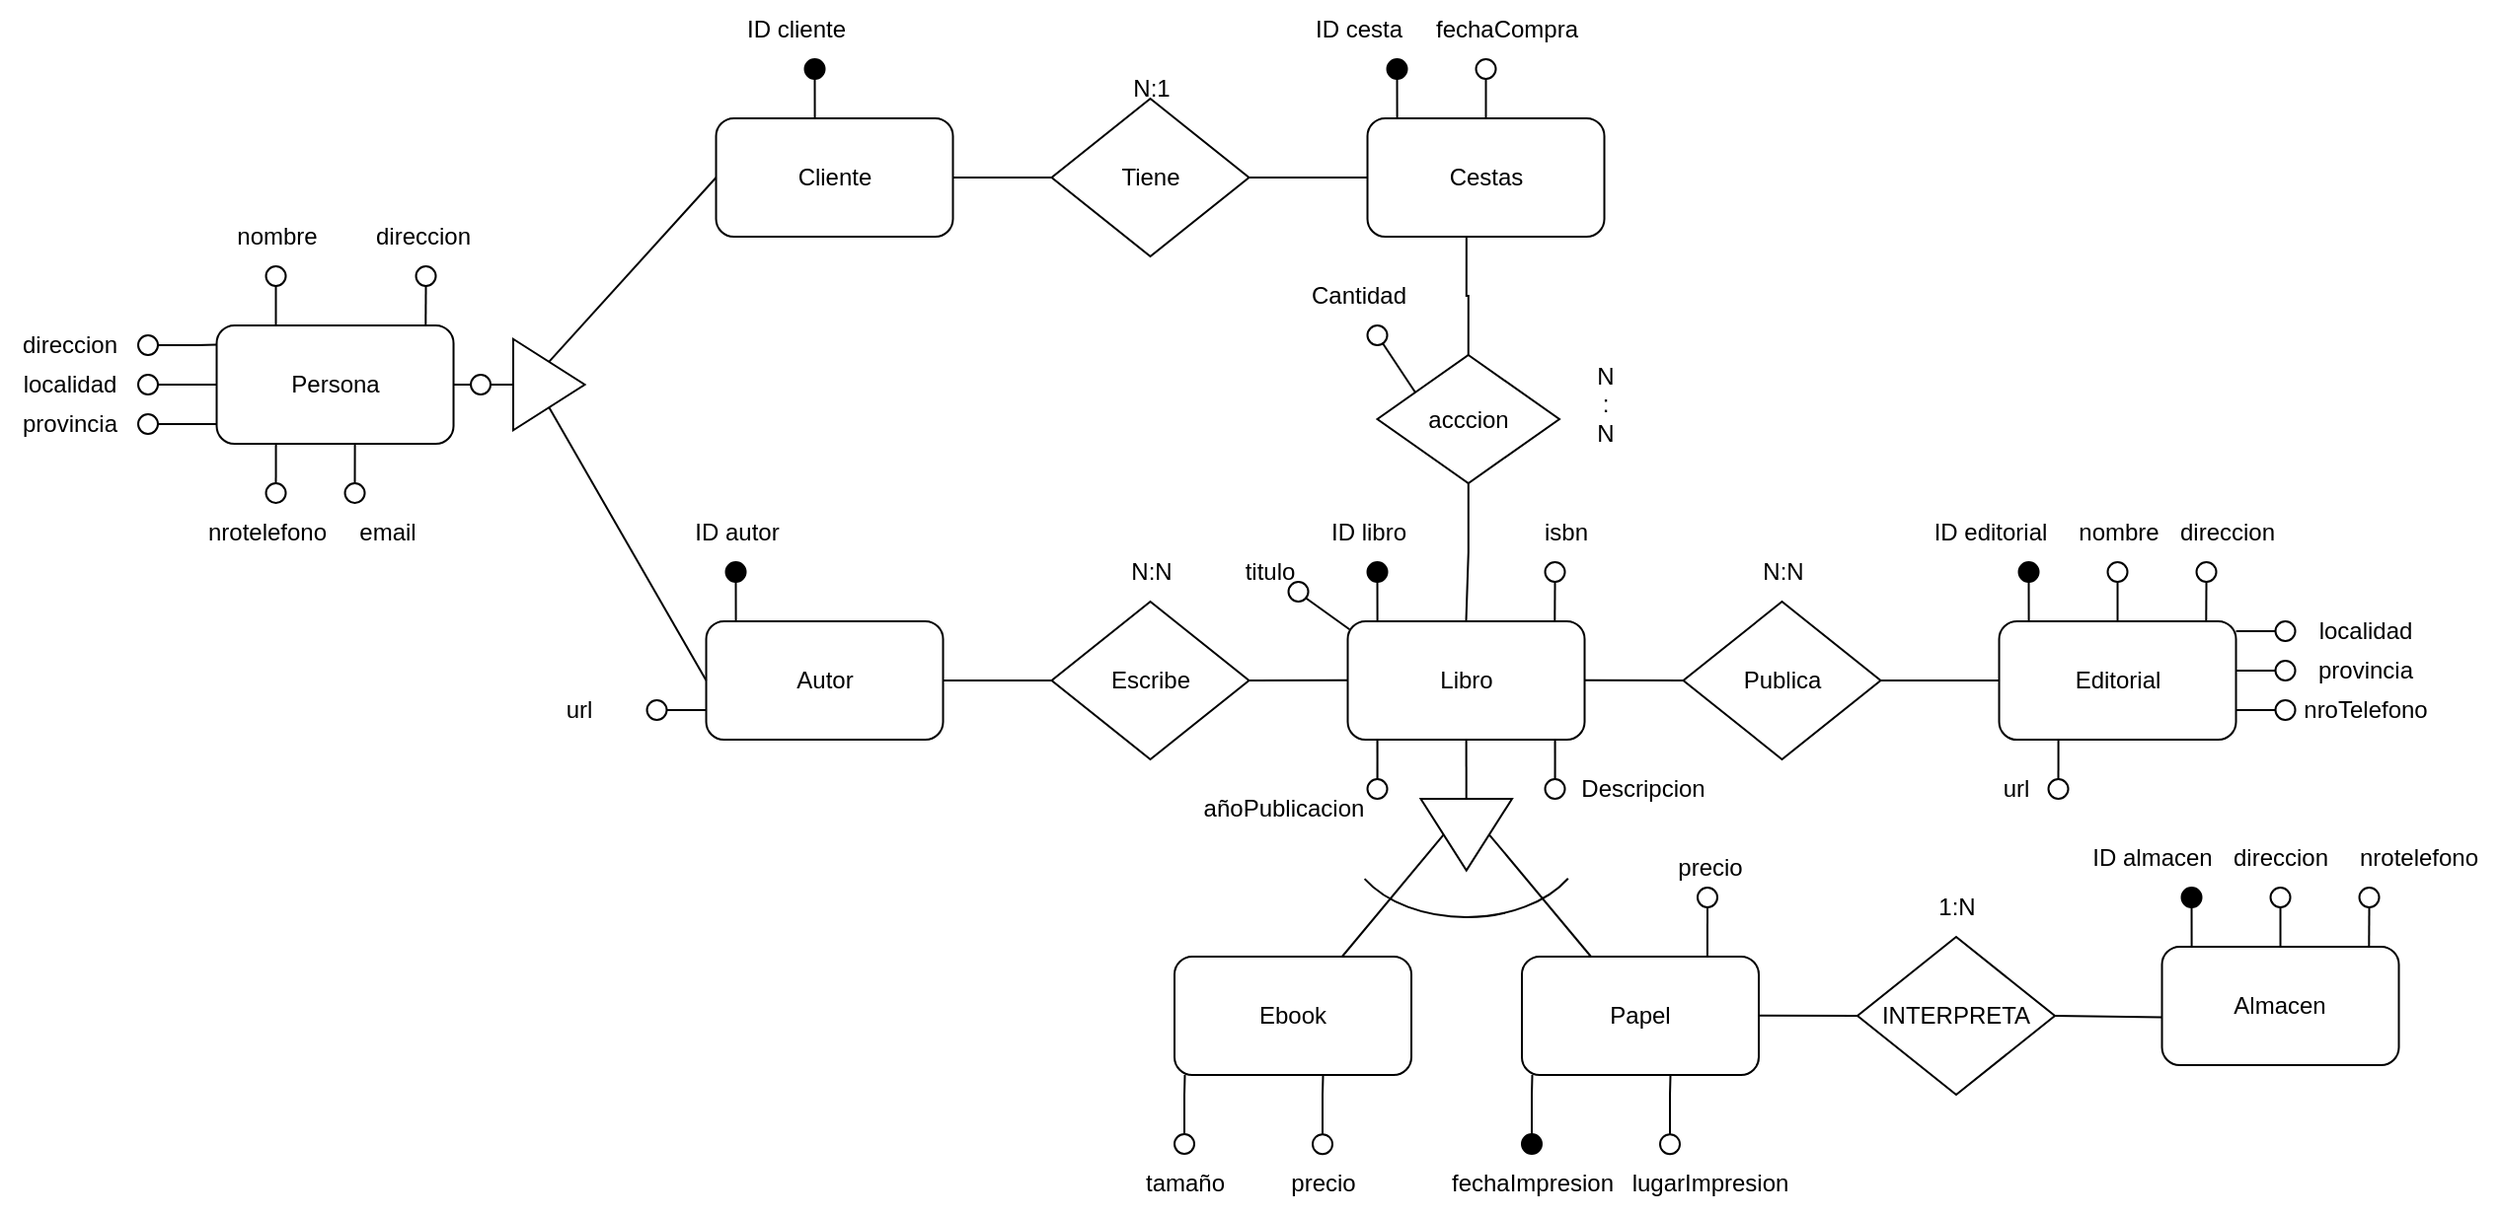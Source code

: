 <mxfile version="21.8.2" type="github">
  <diagram name="Página-1" id="C0iWBxOiLJvIURIz9Z1I">
    <mxGraphModel dx="1373" dy="870" grid="1" gridSize="10" guides="1" tooltips="1" connect="1" arrows="1" fold="1" page="1" pageScale="1" pageWidth="827" pageHeight="1169" math="0" shadow="0">
      <root>
        <mxCell id="0" />
        <mxCell id="1" parent="0" />
        <mxCell id="e_bWJOrCS_pR-VxiQ9cq-2" style="edgeStyle=orthogonalEdgeStyle;rounded=0;orthogonalLoop=1;jettySize=auto;html=1;entryX=0.099;entryY=0.028;entryDx=0;entryDy=0;entryPerimeter=0;endArrow=none;endFill=0;" edge="1" parent="1" source="e_bWJOrCS_pR-VxiQ9cq-3" target="e_bWJOrCS_pR-VxiQ9cq-4">
          <mxGeometry relative="1" as="geometry" />
        </mxCell>
        <mxCell id="e_bWJOrCS_pR-VxiQ9cq-3" value="" style="ellipse;whiteSpace=wrap;html=1;aspect=fixed;fillColor=#000000;" vertex="1" parent="1">
          <mxGeometry x="407.76" y="325" width="10" height="10" as="geometry" />
        </mxCell>
        <mxCell id="e_bWJOrCS_pR-VxiQ9cq-4" value="Autor" style="rounded=1;whiteSpace=wrap;html=1;" vertex="1" parent="1">
          <mxGeometry x="397.76" y="355" width="120" height="60" as="geometry" />
        </mxCell>
        <mxCell id="e_bWJOrCS_pR-VxiQ9cq-5" value="ID autor" style="text;html=1;align=center;verticalAlign=middle;resizable=0;points=[];autosize=1;strokeColor=none;fillColor=none;" vertex="1" parent="1">
          <mxGeometry x="377.76" y="295" width="70" height="30" as="geometry" />
        </mxCell>
        <mxCell id="e_bWJOrCS_pR-VxiQ9cq-6" style="edgeStyle=orthogonalEdgeStyle;rounded=0;orthogonalLoop=1;jettySize=auto;html=1;exitX=0.5;exitY=1;exitDx=0;exitDy=0;entryX=0.5;entryY=0;entryDx=0;entryDy=0;endArrow=none;endFill=0;" edge="1" parent="1" source="e_bWJOrCS_pR-VxiQ9cq-7">
          <mxGeometry relative="1" as="geometry">
            <mxPoint x="179.76" y="205" as="targetPoint" />
          </mxGeometry>
        </mxCell>
        <mxCell id="e_bWJOrCS_pR-VxiQ9cq-7" value="" style="ellipse;whiteSpace=wrap;html=1;aspect=fixed;" vertex="1" parent="1">
          <mxGeometry x="174.76" y="175" width="10" height="10" as="geometry" />
        </mxCell>
        <mxCell id="e_bWJOrCS_pR-VxiQ9cq-8" value="nombre" style="text;html=1;align=center;verticalAlign=middle;resizable=0;points=[];autosize=1;strokeColor=none;fillColor=none;" vertex="1" parent="1">
          <mxGeometry x="149.76" y="145" width="60" height="30" as="geometry" />
        </mxCell>
        <mxCell id="e_bWJOrCS_pR-VxiQ9cq-9" style="edgeStyle=orthogonalEdgeStyle;rounded=0;orthogonalLoop=1;jettySize=auto;html=1;exitX=0.5;exitY=1;exitDx=0;exitDy=0;entryX=0.874;entryY=0;entryDx=0;entryDy=0;entryPerimeter=0;endArrow=none;endFill=0;" edge="1" parent="1" source="e_bWJOrCS_pR-VxiQ9cq-10">
          <mxGeometry relative="1" as="geometry">
            <mxPoint x="255.64" y="205" as="targetPoint" />
          </mxGeometry>
        </mxCell>
        <mxCell id="e_bWJOrCS_pR-VxiQ9cq-10" value="" style="ellipse;whiteSpace=wrap;html=1;aspect=fixed;" vertex="1" parent="1">
          <mxGeometry x="250.76" y="175" width="10" height="10" as="geometry" />
        </mxCell>
        <mxCell id="e_bWJOrCS_pR-VxiQ9cq-11" value="direccion" style="text;html=1;align=center;verticalAlign=middle;resizable=0;points=[];autosize=1;strokeColor=none;fillColor=none;" vertex="1" parent="1">
          <mxGeometry x="218.52" y="145" width="70" height="30" as="geometry" />
        </mxCell>
        <mxCell id="e_bWJOrCS_pR-VxiQ9cq-12" style="edgeStyle=orthogonalEdgeStyle;rounded=0;orthogonalLoop=1;jettySize=auto;html=1;entryX=0;entryY=0.75;entryDx=0;entryDy=0;endArrow=none;endFill=0;" edge="1" parent="1" source="e_bWJOrCS_pR-VxiQ9cq-13" target="e_bWJOrCS_pR-VxiQ9cq-4">
          <mxGeometry relative="1" as="geometry" />
        </mxCell>
        <mxCell id="e_bWJOrCS_pR-VxiQ9cq-13" value="" style="ellipse;whiteSpace=wrap;html=1;aspect=fixed;" vertex="1" parent="1">
          <mxGeometry x="367.76" y="395" width="10" height="10" as="geometry" />
        </mxCell>
        <mxCell id="e_bWJOrCS_pR-VxiQ9cq-14" value="url" style="text;html=1;align=center;verticalAlign=middle;resizable=0;points=[];autosize=1;strokeColor=none;fillColor=none;" vertex="1" parent="1">
          <mxGeometry x="312.76" y="385" width="40" height="30" as="geometry" />
        </mxCell>
        <mxCell id="e_bWJOrCS_pR-VxiQ9cq-15" style="edgeStyle=orthogonalEdgeStyle;rounded=0;orthogonalLoop=1;jettySize=auto;html=1;entryX=0.099;entryY=0.028;entryDx=0;entryDy=0;entryPerimeter=0;endArrow=none;endFill=0;" edge="1" parent="1" source="e_bWJOrCS_pR-VxiQ9cq-16" target="e_bWJOrCS_pR-VxiQ9cq-17">
          <mxGeometry relative="1" as="geometry" />
        </mxCell>
        <mxCell id="e_bWJOrCS_pR-VxiQ9cq-16" value="" style="ellipse;whiteSpace=wrap;html=1;aspect=fixed;fillColor=#000000;" vertex="1" parent="1">
          <mxGeometry x="1145.26" y="490" width="10" height="10" as="geometry" />
        </mxCell>
        <mxCell id="e_bWJOrCS_pR-VxiQ9cq-17" value="Almacen" style="rounded=1;whiteSpace=wrap;html=1;" vertex="1" parent="1">
          <mxGeometry x="1135.26" y="520" width="120" height="60" as="geometry" />
        </mxCell>
        <mxCell id="e_bWJOrCS_pR-VxiQ9cq-18" value="ID almacen" style="text;html=1;align=center;verticalAlign=middle;resizable=0;points=[];autosize=1;strokeColor=none;fillColor=none;" vertex="1" parent="1">
          <mxGeometry x="1090.26" y="460" width="80" height="30" as="geometry" />
        </mxCell>
        <mxCell id="e_bWJOrCS_pR-VxiQ9cq-19" style="edgeStyle=orthogonalEdgeStyle;rounded=0;orthogonalLoop=1;jettySize=auto;html=1;exitX=0.5;exitY=1;exitDx=0;exitDy=0;entryX=0.5;entryY=0;entryDx=0;entryDy=0;endArrow=none;endFill=0;" edge="1" parent="1" source="e_bWJOrCS_pR-VxiQ9cq-20" target="e_bWJOrCS_pR-VxiQ9cq-17">
          <mxGeometry relative="1" as="geometry" />
        </mxCell>
        <mxCell id="e_bWJOrCS_pR-VxiQ9cq-20" value="" style="ellipse;whiteSpace=wrap;html=1;aspect=fixed;" vertex="1" parent="1">
          <mxGeometry x="1190.26" y="490" width="10" height="10" as="geometry" />
        </mxCell>
        <mxCell id="e_bWJOrCS_pR-VxiQ9cq-21" value="direccion" style="text;html=1;align=center;verticalAlign=middle;resizable=0;points=[];autosize=1;strokeColor=none;fillColor=none;" vertex="1" parent="1">
          <mxGeometry x="1160.26" y="460" width="70" height="30" as="geometry" />
        </mxCell>
        <mxCell id="e_bWJOrCS_pR-VxiQ9cq-22" style="edgeStyle=orthogonalEdgeStyle;rounded=0;orthogonalLoop=1;jettySize=auto;html=1;exitX=0.5;exitY=1;exitDx=0;exitDy=0;entryX=0.874;entryY=0;entryDx=0;entryDy=0;entryPerimeter=0;endArrow=none;endFill=0;" edge="1" parent="1" source="e_bWJOrCS_pR-VxiQ9cq-23" target="e_bWJOrCS_pR-VxiQ9cq-17">
          <mxGeometry relative="1" as="geometry" />
        </mxCell>
        <mxCell id="e_bWJOrCS_pR-VxiQ9cq-23" value="" style="ellipse;whiteSpace=wrap;html=1;aspect=fixed;" vertex="1" parent="1">
          <mxGeometry x="1235.26" y="490" width="10" height="10" as="geometry" />
        </mxCell>
        <mxCell id="e_bWJOrCS_pR-VxiQ9cq-24" value="nrotelefono" style="text;html=1;align=center;verticalAlign=middle;resizable=0;points=[];autosize=1;strokeColor=none;fillColor=none;" vertex="1" parent="1">
          <mxGeometry x="1225.26" y="460" width="80" height="30" as="geometry" />
        </mxCell>
        <mxCell id="e_bWJOrCS_pR-VxiQ9cq-25" style="edgeStyle=orthogonalEdgeStyle;rounded=0;orthogonalLoop=1;jettySize=auto;html=1;entryX=0.099;entryY=0.028;entryDx=0;entryDy=0;entryPerimeter=0;endArrow=none;endFill=0;" edge="1" parent="1" source="e_bWJOrCS_pR-VxiQ9cq-26" target="e_bWJOrCS_pR-VxiQ9cq-27">
          <mxGeometry relative="1" as="geometry" />
        </mxCell>
        <mxCell id="e_bWJOrCS_pR-VxiQ9cq-26" value="" style="ellipse;whiteSpace=wrap;html=1;aspect=fixed;fillColor=#000000;" vertex="1" parent="1">
          <mxGeometry x="732.76" y="325" width="10" height="10" as="geometry" />
        </mxCell>
        <mxCell id="e_bWJOrCS_pR-VxiQ9cq-27" value="Libro" style="rounded=1;whiteSpace=wrap;html=1;" vertex="1" parent="1">
          <mxGeometry x="722.76" y="355" width="120" height="60" as="geometry" />
        </mxCell>
        <mxCell id="e_bWJOrCS_pR-VxiQ9cq-28" value="ID libro" style="text;html=1;align=center;verticalAlign=middle;resizable=0;points=[];autosize=1;strokeColor=none;fillColor=none;" vertex="1" parent="1">
          <mxGeometry x="702.76" y="295" width="60" height="30" as="geometry" />
        </mxCell>
        <mxCell id="e_bWJOrCS_pR-VxiQ9cq-29" style="rounded=0;orthogonalLoop=1;jettySize=auto;html=1;exitX=0.877;exitY=0.941;exitDx=0;exitDy=0;entryX=0.008;entryY=0.069;entryDx=0;entryDy=0;endArrow=none;endFill=0;entryPerimeter=0;exitPerimeter=0;" edge="1" parent="1" source="e_bWJOrCS_pR-VxiQ9cq-31" target="e_bWJOrCS_pR-VxiQ9cq-27">
          <mxGeometry relative="1" as="geometry" />
        </mxCell>
        <mxCell id="e_bWJOrCS_pR-VxiQ9cq-30" value="" style="ellipse;whiteSpace=wrap;html=1;aspect=fixed;" vertex="1" parent="1">
          <mxGeometry x="692.76" y="335" width="10" height="10" as="geometry" />
        </mxCell>
        <mxCell id="e_bWJOrCS_pR-VxiQ9cq-31" value="titulo" style="text;html=1;align=center;verticalAlign=middle;resizable=0;points=[];autosize=1;strokeColor=none;fillColor=none;" vertex="1" parent="1">
          <mxGeometry x="657.76" y="315" width="50" height="30" as="geometry" />
        </mxCell>
        <mxCell id="e_bWJOrCS_pR-VxiQ9cq-32" style="edgeStyle=orthogonalEdgeStyle;rounded=0;orthogonalLoop=1;jettySize=auto;html=1;exitX=0.5;exitY=1;exitDx=0;exitDy=0;entryX=0.874;entryY=0;entryDx=0;entryDy=0;entryPerimeter=0;endArrow=none;endFill=0;" edge="1" parent="1" source="e_bWJOrCS_pR-VxiQ9cq-33" target="e_bWJOrCS_pR-VxiQ9cq-27">
          <mxGeometry relative="1" as="geometry" />
        </mxCell>
        <mxCell id="e_bWJOrCS_pR-VxiQ9cq-33" value="" style="ellipse;whiteSpace=wrap;html=1;aspect=fixed;" vertex="1" parent="1">
          <mxGeometry x="822.76" y="325" width="10" height="10" as="geometry" />
        </mxCell>
        <mxCell id="e_bWJOrCS_pR-VxiQ9cq-34" value="isbn" style="text;html=1;align=center;verticalAlign=middle;resizable=0;points=[];autosize=1;strokeColor=none;fillColor=none;" vertex="1" parent="1">
          <mxGeometry x="807.76" y="295" width="50" height="30" as="geometry" />
        </mxCell>
        <mxCell id="e_bWJOrCS_pR-VxiQ9cq-35" style="edgeStyle=orthogonalEdgeStyle;rounded=0;orthogonalLoop=1;jettySize=auto;html=1;entryX=0.875;entryY=1;entryDx=0;entryDy=0;entryPerimeter=0;endArrow=none;endFill=0;" edge="1" parent="1" source="e_bWJOrCS_pR-VxiQ9cq-36" target="e_bWJOrCS_pR-VxiQ9cq-27">
          <mxGeometry relative="1" as="geometry" />
        </mxCell>
        <mxCell id="e_bWJOrCS_pR-VxiQ9cq-36" value="" style="ellipse;whiteSpace=wrap;html=1;aspect=fixed;" vertex="1" parent="1">
          <mxGeometry x="822.76" y="435" width="10" height="10" as="geometry" />
        </mxCell>
        <mxCell id="e_bWJOrCS_pR-VxiQ9cq-37" value="Descripcion" style="text;html=1;align=center;verticalAlign=middle;resizable=0;points=[];autosize=1;strokeColor=none;fillColor=none;" vertex="1" parent="1">
          <mxGeometry x="827" y="425" width="90" height="30" as="geometry" />
        </mxCell>
        <mxCell id="e_bWJOrCS_pR-VxiQ9cq-38" style="edgeStyle=orthogonalEdgeStyle;rounded=0;orthogonalLoop=1;jettySize=auto;html=1;entryX=0.125;entryY=1;entryDx=0;entryDy=0;entryPerimeter=0;endArrow=none;endFill=0;" edge="1" parent="1" source="e_bWJOrCS_pR-VxiQ9cq-39" target="e_bWJOrCS_pR-VxiQ9cq-27">
          <mxGeometry relative="1" as="geometry" />
        </mxCell>
        <mxCell id="e_bWJOrCS_pR-VxiQ9cq-39" value="" style="ellipse;whiteSpace=wrap;html=1;aspect=fixed;" vertex="1" parent="1">
          <mxGeometry x="732.76" y="435" width="10" height="10" as="geometry" />
        </mxCell>
        <mxCell id="e_bWJOrCS_pR-VxiQ9cq-40" value="añoPublicacion" style="text;html=1;align=center;verticalAlign=middle;resizable=0;points=[];autosize=1;strokeColor=none;fillColor=none;" vertex="1" parent="1">
          <mxGeometry x="640" y="435" width="100" height="30" as="geometry" />
        </mxCell>
        <mxCell id="e_bWJOrCS_pR-VxiQ9cq-41" style="edgeStyle=orthogonalEdgeStyle;rounded=0;orthogonalLoop=1;jettySize=auto;html=1;entryX=0.099;entryY=0.028;entryDx=0;entryDy=0;entryPerimeter=0;endArrow=none;endFill=0;" edge="1" parent="1" source="e_bWJOrCS_pR-VxiQ9cq-42" target="e_bWJOrCS_pR-VxiQ9cq-43">
          <mxGeometry relative="1" as="geometry" />
        </mxCell>
        <mxCell id="e_bWJOrCS_pR-VxiQ9cq-42" value="" style="ellipse;whiteSpace=wrap;html=1;aspect=fixed;fillColor=#000000;" vertex="1" parent="1">
          <mxGeometry x="1062.76" y="325" width="10" height="10" as="geometry" />
        </mxCell>
        <mxCell id="e_bWJOrCS_pR-VxiQ9cq-43" value="Editorial" style="rounded=1;whiteSpace=wrap;html=1;" vertex="1" parent="1">
          <mxGeometry x="1052.76" y="355" width="120" height="60" as="geometry" />
        </mxCell>
        <mxCell id="e_bWJOrCS_pR-VxiQ9cq-44" value="ID editorial" style="text;html=1;align=center;verticalAlign=middle;resizable=0;points=[];autosize=1;strokeColor=none;fillColor=none;" vertex="1" parent="1">
          <mxGeometry x="1007.76" y="295" width="80" height="30" as="geometry" />
        </mxCell>
        <mxCell id="e_bWJOrCS_pR-VxiQ9cq-45" style="edgeStyle=orthogonalEdgeStyle;rounded=0;orthogonalLoop=1;jettySize=auto;html=1;exitX=0.5;exitY=1;exitDx=0;exitDy=0;entryX=0.5;entryY=0;entryDx=0;entryDy=0;endArrow=none;endFill=0;" edge="1" parent="1" source="e_bWJOrCS_pR-VxiQ9cq-46" target="e_bWJOrCS_pR-VxiQ9cq-43">
          <mxGeometry relative="1" as="geometry" />
        </mxCell>
        <mxCell id="e_bWJOrCS_pR-VxiQ9cq-46" value="" style="ellipse;whiteSpace=wrap;html=1;aspect=fixed;" vertex="1" parent="1">
          <mxGeometry x="1107.76" y="325" width="10" height="10" as="geometry" />
        </mxCell>
        <mxCell id="e_bWJOrCS_pR-VxiQ9cq-47" value="nombre" style="text;html=1;align=center;verticalAlign=middle;resizable=0;points=[];autosize=1;strokeColor=none;fillColor=none;" vertex="1" parent="1">
          <mxGeometry x="1082.76" y="295" width="60" height="30" as="geometry" />
        </mxCell>
        <mxCell id="e_bWJOrCS_pR-VxiQ9cq-48" style="edgeStyle=orthogonalEdgeStyle;rounded=0;orthogonalLoop=1;jettySize=auto;html=1;exitX=0.5;exitY=1;exitDx=0;exitDy=0;entryX=0.874;entryY=0;entryDx=0;entryDy=0;entryPerimeter=0;endArrow=none;endFill=0;" edge="1" parent="1" source="e_bWJOrCS_pR-VxiQ9cq-49" target="e_bWJOrCS_pR-VxiQ9cq-43">
          <mxGeometry relative="1" as="geometry" />
        </mxCell>
        <mxCell id="e_bWJOrCS_pR-VxiQ9cq-49" value="" style="ellipse;whiteSpace=wrap;html=1;aspect=fixed;" vertex="1" parent="1">
          <mxGeometry x="1152.76" y="325" width="10" height="10" as="geometry" />
        </mxCell>
        <mxCell id="e_bWJOrCS_pR-VxiQ9cq-50" value="direccion" style="text;html=1;align=center;verticalAlign=middle;resizable=0;points=[];autosize=1;strokeColor=none;fillColor=none;" vertex="1" parent="1">
          <mxGeometry x="1132.76" y="295" width="70" height="30" as="geometry" />
        </mxCell>
        <mxCell id="e_bWJOrCS_pR-VxiQ9cq-51" style="edgeStyle=orthogonalEdgeStyle;rounded=0;orthogonalLoop=1;jettySize=auto;html=1;exitX=0;exitY=0.5;exitDx=0;exitDy=0;entryX=1;entryY=0.085;entryDx=0;entryDy=0;entryPerimeter=0;endArrow=none;endFill=0;" edge="1" parent="1" source="e_bWJOrCS_pR-VxiQ9cq-52" target="e_bWJOrCS_pR-VxiQ9cq-43">
          <mxGeometry relative="1" as="geometry" />
        </mxCell>
        <mxCell id="e_bWJOrCS_pR-VxiQ9cq-52" value="" style="ellipse;whiteSpace=wrap;html=1;aspect=fixed;" vertex="1" parent="1">
          <mxGeometry x="1192.76" y="355" width="10" height="10" as="geometry" />
        </mxCell>
        <mxCell id="e_bWJOrCS_pR-VxiQ9cq-53" value="localidad" style="text;html=1;align=center;verticalAlign=middle;resizable=0;points=[];autosize=1;strokeColor=none;fillColor=none;" vertex="1" parent="1">
          <mxGeometry x="1202.76" y="345" width="70" height="30" as="geometry" />
        </mxCell>
        <mxCell id="e_bWJOrCS_pR-VxiQ9cq-54" style="edgeStyle=orthogonalEdgeStyle;rounded=0;orthogonalLoop=1;jettySize=auto;html=1;entryX=0.875;entryY=1;entryDx=0;entryDy=0;entryPerimeter=0;endArrow=none;endFill=0;" edge="1" parent="1" source="e_bWJOrCS_pR-VxiQ9cq-55">
          <mxGeometry relative="1" as="geometry">
            <mxPoint x="1082.76" y="415" as="targetPoint" />
          </mxGeometry>
        </mxCell>
        <mxCell id="e_bWJOrCS_pR-VxiQ9cq-55" value="" style="ellipse;whiteSpace=wrap;html=1;aspect=fixed;" vertex="1" parent="1">
          <mxGeometry x="1077.76" y="435" width="10" height="10" as="geometry" />
        </mxCell>
        <mxCell id="e_bWJOrCS_pR-VxiQ9cq-56" value="url" style="text;html=1;align=center;verticalAlign=middle;resizable=0;points=[];autosize=1;strokeColor=none;fillColor=none;" vertex="1" parent="1">
          <mxGeometry x="1041" y="425" width="40" height="30" as="geometry" />
        </mxCell>
        <mxCell id="e_bWJOrCS_pR-VxiQ9cq-57" style="edgeStyle=orthogonalEdgeStyle;rounded=0;orthogonalLoop=1;jettySize=auto;html=1;entryX=1.003;entryY=0.421;entryDx=0;entryDy=0;entryPerimeter=0;endArrow=none;endFill=0;" edge="1" parent="1" source="e_bWJOrCS_pR-VxiQ9cq-58" target="e_bWJOrCS_pR-VxiQ9cq-43">
          <mxGeometry relative="1" as="geometry" />
        </mxCell>
        <mxCell id="e_bWJOrCS_pR-VxiQ9cq-58" value="" style="ellipse;whiteSpace=wrap;html=1;aspect=fixed;" vertex="1" parent="1">
          <mxGeometry x="1192.76" y="375" width="10" height="10" as="geometry" />
        </mxCell>
        <mxCell id="e_bWJOrCS_pR-VxiQ9cq-59" style="edgeStyle=orthogonalEdgeStyle;rounded=0;orthogonalLoop=1;jettySize=auto;html=1;entryX=1;entryY=0.75;entryDx=0;entryDy=0;endArrow=none;endFill=0;" edge="1" parent="1" source="e_bWJOrCS_pR-VxiQ9cq-60" target="e_bWJOrCS_pR-VxiQ9cq-43">
          <mxGeometry relative="1" as="geometry" />
        </mxCell>
        <mxCell id="e_bWJOrCS_pR-VxiQ9cq-60" value="" style="ellipse;whiteSpace=wrap;html=1;aspect=fixed;" vertex="1" parent="1">
          <mxGeometry x="1192.76" y="395" width="10" height="10" as="geometry" />
        </mxCell>
        <mxCell id="e_bWJOrCS_pR-VxiQ9cq-61" value="provincia" style="text;html=1;align=center;verticalAlign=middle;resizable=0;points=[];autosize=1;strokeColor=none;fillColor=none;" vertex="1" parent="1">
          <mxGeometry x="1202.76" y="365" width="70" height="30" as="geometry" />
        </mxCell>
        <mxCell id="e_bWJOrCS_pR-VxiQ9cq-62" value="nroTelefono" style="text;html=1;align=center;verticalAlign=middle;resizable=0;points=[];autosize=1;strokeColor=none;fillColor=none;" vertex="1" parent="1">
          <mxGeometry x="1192.76" y="385" width="90" height="30" as="geometry" />
        </mxCell>
        <mxCell id="e_bWJOrCS_pR-VxiQ9cq-63" style="edgeStyle=orthogonalEdgeStyle;rounded=0;orthogonalLoop=1;jettySize=auto;html=1;entryX=0.099;entryY=0.028;entryDx=0;entryDy=0;entryPerimeter=0;endArrow=none;endFill=0;" edge="1" parent="1" source="e_bWJOrCS_pR-VxiQ9cq-64" target="e_bWJOrCS_pR-VxiQ9cq-65">
          <mxGeometry relative="1" as="geometry" />
        </mxCell>
        <mxCell id="e_bWJOrCS_pR-VxiQ9cq-64" value="" style="ellipse;whiteSpace=wrap;html=1;aspect=fixed;fillColor=#000000;" vertex="1" parent="1">
          <mxGeometry x="742.76" y="70" width="10" height="10" as="geometry" />
        </mxCell>
        <mxCell id="e_bWJOrCS_pR-VxiQ9cq-65" value="Cestas" style="rounded=1;whiteSpace=wrap;html=1;" vertex="1" parent="1">
          <mxGeometry x="732.76" y="100" width="120" height="60" as="geometry" />
        </mxCell>
        <mxCell id="e_bWJOrCS_pR-VxiQ9cq-66" value="ID cesta" style="text;html=1;align=center;verticalAlign=middle;resizable=0;points=[];autosize=1;strokeColor=none;fillColor=none;" vertex="1" parent="1">
          <mxGeometry x="692.76" y="40" width="70" height="30" as="geometry" />
        </mxCell>
        <mxCell id="e_bWJOrCS_pR-VxiQ9cq-67" style="edgeStyle=orthogonalEdgeStyle;rounded=0;orthogonalLoop=1;jettySize=auto;html=1;exitX=0.5;exitY=1;exitDx=0;exitDy=0;entryX=0.5;entryY=0;entryDx=0;entryDy=0;endArrow=none;endFill=0;" edge="1" parent="1" source="e_bWJOrCS_pR-VxiQ9cq-68" target="e_bWJOrCS_pR-VxiQ9cq-65">
          <mxGeometry relative="1" as="geometry" />
        </mxCell>
        <mxCell id="e_bWJOrCS_pR-VxiQ9cq-68" value="" style="ellipse;whiteSpace=wrap;html=1;aspect=fixed;" vertex="1" parent="1">
          <mxGeometry x="787.76" y="70" width="10" height="10" as="geometry" />
        </mxCell>
        <mxCell id="e_bWJOrCS_pR-VxiQ9cq-69" value="fechaCompra" style="text;html=1;align=center;verticalAlign=middle;resizable=0;points=[];autosize=1;strokeColor=none;fillColor=none;" vertex="1" parent="1">
          <mxGeometry x="752.76" y="40" width="100" height="30" as="geometry" />
        </mxCell>
        <mxCell id="e_bWJOrCS_pR-VxiQ9cq-70" style="rounded=0;orthogonalLoop=1;jettySize=auto;html=1;exitX=0.5;exitY=1;exitDx=0;exitDy=0;endArrow=none;endFill=0;" edge="1" parent="1" target="e_bWJOrCS_pR-VxiQ9cq-71">
          <mxGeometry relative="1" as="geometry">
            <mxPoint x="782.81" y="415" as="sourcePoint" />
          </mxGeometry>
        </mxCell>
        <mxCell id="e_bWJOrCS_pR-VxiQ9cq-71" value="" style="triangle;whiteSpace=wrap;html=1;rotation=90;" vertex="1" parent="1">
          <mxGeometry x="764.76" y="440.01" width="36.25" height="46.25" as="geometry" />
        </mxCell>
        <mxCell id="e_bWJOrCS_pR-VxiQ9cq-73" value="" style="rounded=0;orthogonalLoop=1;jettySize=auto;html=1;entryX=0.5;entryY=1;entryDx=0;entryDy=0;strokeColor=default;endArrow=none;endFill=0;" edge="1" parent="1" source="e_bWJOrCS_pR-VxiQ9cq-74" target="e_bWJOrCS_pR-VxiQ9cq-71">
          <mxGeometry relative="1" as="geometry" />
        </mxCell>
        <mxCell id="e_bWJOrCS_pR-VxiQ9cq-74" value="Ebook" style="rounded=1;whiteSpace=wrap;html=1;" vertex="1" parent="1">
          <mxGeometry x="635" y="525" width="120" height="60" as="geometry" />
        </mxCell>
        <mxCell id="e_bWJOrCS_pR-VxiQ9cq-75" style="edgeStyle=orthogonalEdgeStyle;rounded=0;orthogonalLoop=1;jettySize=auto;html=1;entryX=0.083;entryY=1;entryDx=0;entryDy=0;entryPerimeter=0;endArrow=none;endFill=0;" edge="1" parent="1" source="e_bWJOrCS_pR-VxiQ9cq-76">
          <mxGeometry relative="1" as="geometry">
            <mxPoint x="640.25" y="585" as="targetPoint" />
          </mxGeometry>
        </mxCell>
        <mxCell id="e_bWJOrCS_pR-VxiQ9cq-76" value="" style="ellipse;whiteSpace=wrap;html=1;aspect=fixed;fillColor=#FFFFFF;" vertex="1" parent="1">
          <mxGeometry x="635" y="615" width="10" height="10" as="geometry" />
        </mxCell>
        <mxCell id="e_bWJOrCS_pR-VxiQ9cq-77" value="tamaño" style="text;html=1;align=center;verticalAlign=middle;resizable=0;points=[];autosize=1;strokeColor=none;fillColor=none;" vertex="1" parent="1">
          <mxGeometry x="610" y="625" width="60" height="30" as="geometry" />
        </mxCell>
        <mxCell id="e_bWJOrCS_pR-VxiQ9cq-78" style="edgeStyle=orthogonalEdgeStyle;rounded=0;orthogonalLoop=1;jettySize=auto;html=1;entryX=0.5;entryY=1;entryDx=0;entryDy=0;endArrow=none;endFill=0;" edge="1" parent="1" source="e_bWJOrCS_pR-VxiQ9cq-79">
          <mxGeometry relative="1" as="geometry">
            <mxPoint x="710.26" y="585" as="targetPoint" />
          </mxGeometry>
        </mxCell>
        <mxCell id="e_bWJOrCS_pR-VxiQ9cq-79" value="" style="ellipse;whiteSpace=wrap;html=1;aspect=fixed;" vertex="1" parent="1">
          <mxGeometry x="705" y="615.08" width="10" height="10" as="geometry" />
        </mxCell>
        <mxCell id="e_bWJOrCS_pR-VxiQ9cq-80" value="precio" style="text;html=1;align=center;verticalAlign=middle;resizable=0;points=[];autosize=1;strokeColor=none;fillColor=none;" vertex="1" parent="1">
          <mxGeometry x="680" y="625.16" width="60" height="30" as="geometry" />
        </mxCell>
        <mxCell id="e_bWJOrCS_pR-VxiQ9cq-81" value="" style="rounded=0;orthogonalLoop=1;jettySize=auto;html=1;endArrow=none;endFill=0;entryX=0.5;entryY=0;entryDx=0;entryDy=0;" edge="1" parent="1" source="e_bWJOrCS_pR-VxiQ9cq-82" target="e_bWJOrCS_pR-VxiQ9cq-71">
          <mxGeometry relative="1" as="geometry" />
        </mxCell>
        <mxCell id="e_bWJOrCS_pR-VxiQ9cq-82" value="Papel" style="rounded=1;whiteSpace=wrap;html=1;" vertex="1" parent="1">
          <mxGeometry x="811" y="525" width="120" height="60" as="geometry" />
        </mxCell>
        <mxCell id="e_bWJOrCS_pR-VxiQ9cq-83" style="edgeStyle=orthogonalEdgeStyle;rounded=0;orthogonalLoop=1;jettySize=auto;html=1;exitX=0.5;exitY=1;exitDx=0;exitDy=0;endArrow=none;endFill=0;entryX=0.783;entryY=0.006;entryDx=0;entryDy=0;entryPerimeter=0;" edge="1" parent="1" source="e_bWJOrCS_pR-VxiQ9cq-84" target="e_bWJOrCS_pR-VxiQ9cq-82">
          <mxGeometry relative="1" as="geometry">
            <mxPoint x="931" y="556" as="targetPoint" />
          </mxGeometry>
        </mxCell>
        <mxCell id="e_bWJOrCS_pR-VxiQ9cq-84" value="" style="ellipse;whiteSpace=wrap;html=1;aspect=fixed;" vertex="1" parent="1">
          <mxGeometry x="900" y="490" width="10" height="10" as="geometry" />
        </mxCell>
        <mxCell id="e_bWJOrCS_pR-VxiQ9cq-85" value="precio" style="text;html=1;align=center;verticalAlign=middle;resizable=0;points=[];autosize=1;strokeColor=none;fillColor=none;" vertex="1" parent="1">
          <mxGeometry x="876" y="465" width="60" height="30" as="geometry" />
        </mxCell>
        <mxCell id="e_bWJOrCS_pR-VxiQ9cq-86" style="edgeStyle=orthogonalEdgeStyle;rounded=0;orthogonalLoop=1;jettySize=auto;html=1;entryX=0.083;entryY=1;entryDx=0;entryDy=0;entryPerimeter=0;endArrow=none;endFill=0;" edge="1" parent="1" source="e_bWJOrCS_pR-VxiQ9cq-87">
          <mxGeometry relative="1" as="geometry">
            <mxPoint x="816.25" y="585" as="targetPoint" />
          </mxGeometry>
        </mxCell>
        <mxCell id="e_bWJOrCS_pR-VxiQ9cq-87" value="" style="ellipse;whiteSpace=wrap;html=1;aspect=fixed;fillColor=#000;" vertex="1" parent="1">
          <mxGeometry x="811" y="615" width="10" height="10" as="geometry" />
        </mxCell>
        <mxCell id="e_bWJOrCS_pR-VxiQ9cq-88" value="fechaImpresion" style="text;html=1;align=center;verticalAlign=middle;resizable=0;points=[];autosize=1;strokeColor=none;fillColor=none;" vertex="1" parent="1">
          <mxGeometry x="761" y="625" width="110" height="30" as="geometry" />
        </mxCell>
        <mxCell id="e_bWJOrCS_pR-VxiQ9cq-89" style="edgeStyle=orthogonalEdgeStyle;rounded=0;orthogonalLoop=1;jettySize=auto;html=1;entryX=0.5;entryY=1;entryDx=0;entryDy=0;endArrow=none;endFill=0;" edge="1" parent="1" source="e_bWJOrCS_pR-VxiQ9cq-90">
          <mxGeometry relative="1" as="geometry">
            <mxPoint x="886.26" y="585" as="targetPoint" />
          </mxGeometry>
        </mxCell>
        <mxCell id="e_bWJOrCS_pR-VxiQ9cq-90" value="" style="ellipse;whiteSpace=wrap;html=1;aspect=fixed;" vertex="1" parent="1">
          <mxGeometry x="881" y="615.08" width="10" height="10" as="geometry" />
        </mxCell>
        <mxCell id="e_bWJOrCS_pR-VxiQ9cq-91" value="lugarImpresion" style="text;html=1;align=center;verticalAlign=middle;resizable=0;points=[];autosize=1;strokeColor=none;fillColor=none;" vertex="1" parent="1">
          <mxGeometry x="856" y="625.0" width="100" height="30" as="geometry" />
        </mxCell>
        <mxCell id="e_bWJOrCS_pR-VxiQ9cq-92" value="Escribe" style="rhombus;whiteSpace=wrap;html=1;" vertex="1" parent="1">
          <mxGeometry x="572.76" y="345" width="100" height="80" as="geometry" />
        </mxCell>
        <mxCell id="e_bWJOrCS_pR-VxiQ9cq-93" style="edgeStyle=none;rounded=0;orthogonalLoop=1;jettySize=auto;html=1;exitX=1;exitY=0.5;exitDx=0;exitDy=0;entryX=0;entryY=0.5;entryDx=0;entryDy=0;endArrow=none;endFill=0;" edge="1" parent="1" source="e_bWJOrCS_pR-VxiQ9cq-4" target="e_bWJOrCS_pR-VxiQ9cq-92">
          <mxGeometry relative="1" as="geometry">
            <mxPoint x="522.56" y="384.92" as="sourcePoint" />
          </mxGeometry>
        </mxCell>
        <mxCell id="e_bWJOrCS_pR-VxiQ9cq-94" style="edgeStyle=none;rounded=0;orthogonalLoop=1;jettySize=auto;html=1;exitX=0;exitY=0.5;exitDx=0;exitDy=0;entryX=1;entryY=0.5;entryDx=0;entryDy=0;endArrow=none;endFill=0;" edge="1" parent="1" target="e_bWJOrCS_pR-VxiQ9cq-92">
          <mxGeometry relative="1" as="geometry">
            <mxPoint x="722.56" y="384.92" as="sourcePoint" />
          </mxGeometry>
        </mxCell>
        <mxCell id="e_bWJOrCS_pR-VxiQ9cq-95" value="N:N" style="text;html=1;align=center;verticalAlign=middle;resizable=0;points=[];autosize=1;strokeColor=none;fillColor=none;" vertex="1" parent="1">
          <mxGeometry x="602.76" y="315" width="40" height="30" as="geometry" />
        </mxCell>
        <mxCell id="e_bWJOrCS_pR-VxiQ9cq-100" value="Publica" style="rhombus;whiteSpace=wrap;html=1;" vertex="1" parent="1">
          <mxGeometry x="892.76" y="345" width="100" height="80" as="geometry" />
        </mxCell>
        <mxCell id="e_bWJOrCS_pR-VxiQ9cq-101" style="edgeStyle=none;rounded=0;orthogonalLoop=1;jettySize=auto;html=1;exitX=1;exitY=0.5;exitDx=0;exitDy=0;entryX=0;entryY=0.5;entryDx=0;entryDy=0;endArrow=none;endFill=0;" edge="1" parent="1" target="e_bWJOrCS_pR-VxiQ9cq-100">
          <mxGeometry relative="1" as="geometry">
            <mxPoint x="842.56" y="384.92" as="sourcePoint" />
          </mxGeometry>
        </mxCell>
        <mxCell id="e_bWJOrCS_pR-VxiQ9cq-102" style="edgeStyle=none;rounded=0;orthogonalLoop=1;jettySize=auto;html=1;exitX=0;exitY=0.5;exitDx=0;exitDy=0;entryX=1;entryY=0.5;entryDx=0;entryDy=0;endArrow=none;endFill=0;" edge="1" parent="1" source="e_bWJOrCS_pR-VxiQ9cq-43" target="e_bWJOrCS_pR-VxiQ9cq-100">
          <mxGeometry relative="1" as="geometry">
            <mxPoint x="1042.56" y="384.92" as="sourcePoint" />
          </mxGeometry>
        </mxCell>
        <mxCell id="e_bWJOrCS_pR-VxiQ9cq-103" value="N:N" style="text;html=1;align=center;verticalAlign=middle;resizable=0;points=[];autosize=1;strokeColor=none;fillColor=none;" vertex="1" parent="1">
          <mxGeometry x="922.76" y="315" width="40" height="30" as="geometry" />
        </mxCell>
        <mxCell id="e_bWJOrCS_pR-VxiQ9cq-108" value="INTERPRETA" style="rhombus;whiteSpace=wrap;html=1;" vertex="1" parent="1">
          <mxGeometry x="981" y="515" width="100" height="80" as="geometry" />
        </mxCell>
        <mxCell id="e_bWJOrCS_pR-VxiQ9cq-109" style="edgeStyle=none;rounded=0;orthogonalLoop=1;jettySize=auto;html=1;exitX=1;exitY=0.5;exitDx=0;exitDy=0;entryX=0;entryY=0.5;entryDx=0;entryDy=0;endArrow=none;endFill=0;" edge="1" parent="1" target="e_bWJOrCS_pR-VxiQ9cq-108">
          <mxGeometry relative="1" as="geometry">
            <mxPoint x="930.8" y="554.92" as="sourcePoint" />
          </mxGeometry>
        </mxCell>
        <mxCell id="e_bWJOrCS_pR-VxiQ9cq-110" style="edgeStyle=none;rounded=0;orthogonalLoop=1;jettySize=auto;html=1;entryX=1;entryY=0.5;entryDx=0;entryDy=0;endArrow=none;endFill=0;exitX=0.001;exitY=0.595;exitDx=0;exitDy=0;exitPerimeter=0;" edge="1" parent="1" source="e_bWJOrCS_pR-VxiQ9cq-17" target="e_bWJOrCS_pR-VxiQ9cq-108">
          <mxGeometry relative="1" as="geometry">
            <mxPoint x="1160" y="555" as="sourcePoint" />
          </mxGeometry>
        </mxCell>
        <mxCell id="e_bWJOrCS_pR-VxiQ9cq-111" value="1:N" style="text;html=1;align=center;verticalAlign=middle;resizable=0;points=[];autosize=1;strokeColor=none;fillColor=none;" vertex="1" parent="1">
          <mxGeometry x="1011.0" y="485" width="40" height="30" as="geometry" />
        </mxCell>
        <mxCell id="e_bWJOrCS_pR-VxiQ9cq-116" value="Tiene" style="rhombus;whiteSpace=wrap;html=1;" vertex="1" parent="1">
          <mxGeometry x="572.76" y="90" width="100" height="80" as="geometry" />
        </mxCell>
        <mxCell id="e_bWJOrCS_pR-VxiQ9cq-117" style="edgeStyle=none;rounded=0;orthogonalLoop=1;jettySize=auto;html=1;exitX=1;exitY=0.5;exitDx=0;exitDy=0;entryX=0;entryY=0.5;entryDx=0;entryDy=0;endArrow=none;endFill=0;" edge="1" parent="1" source="e_bWJOrCS_pR-VxiQ9cq-132" target="e_bWJOrCS_pR-VxiQ9cq-116">
          <mxGeometry relative="1" as="geometry">
            <mxPoint x="541.56" y="129.92" as="sourcePoint" />
          </mxGeometry>
        </mxCell>
        <mxCell id="e_bWJOrCS_pR-VxiQ9cq-118" style="edgeStyle=none;rounded=0;orthogonalLoop=1;jettySize=auto;html=1;exitX=0;exitY=0.5;exitDx=0;exitDy=0;entryX=1;entryY=0.5;entryDx=0;entryDy=0;endArrow=none;endFill=0;" edge="1" parent="1" target="e_bWJOrCS_pR-VxiQ9cq-116">
          <mxGeometry relative="1" as="geometry">
            <mxPoint x="732.76" y="130" as="sourcePoint" />
          </mxGeometry>
        </mxCell>
        <mxCell id="e_bWJOrCS_pR-VxiQ9cq-119" value="N:1" style="text;html=1;align=center;verticalAlign=middle;resizable=0;points=[];autosize=1;strokeColor=none;fillColor=none;" vertex="1" parent="1">
          <mxGeometry x="602.76" y="70" width="40" height="30" as="geometry" />
        </mxCell>
        <mxCell id="e_bWJOrCS_pR-VxiQ9cq-120" style="edgeStyle=orthogonalEdgeStyle;rounded=0;orthogonalLoop=1;jettySize=auto;html=1;entryX=0.5;entryY=0;entryDx=0;entryDy=0;endArrow=none;endFill=0;" edge="1" parent="1" source="e_bWJOrCS_pR-VxiQ9cq-121">
          <mxGeometry relative="1" as="geometry">
            <mxPoint x="782.73" y="355.32" as="targetPoint" />
          </mxGeometry>
        </mxCell>
        <mxCell id="e_bWJOrCS_pR-VxiQ9cq-121" value="acccion" style="rhombus;whiteSpace=wrap;html=1;" vertex="1" parent="1">
          <mxGeometry x="737.76" y="220" width="92.24" height="65" as="geometry" />
        </mxCell>
        <mxCell id="e_bWJOrCS_pR-VxiQ9cq-122" style="edgeStyle=orthogonalEdgeStyle;rounded=0;orthogonalLoop=1;jettySize=auto;html=1;entryX=0.5;entryY=0;entryDx=0;entryDy=0;endArrow=none;endFill=0;exitX=0.418;exitY=1;exitDx=0;exitDy=0;exitPerimeter=0;" edge="1" parent="1" source="e_bWJOrCS_pR-VxiQ9cq-65" target="e_bWJOrCS_pR-VxiQ9cq-121">
          <mxGeometry relative="1" as="geometry">
            <mxPoint x="782.73" y="195.32" as="sourcePoint" />
          </mxGeometry>
        </mxCell>
        <mxCell id="e_bWJOrCS_pR-VxiQ9cq-123" value="&lt;div&gt;N&lt;/div&gt;&lt;div&gt;:&lt;/div&gt;&lt;div&gt;N&lt;/div&gt;" style="text;html=1;align=center;verticalAlign=middle;resizable=0;points=[];autosize=1;strokeColor=none;fillColor=none;" vertex="1" parent="1">
          <mxGeometry x="837.76" y="215" width="30" height="60" as="geometry" />
        </mxCell>
        <mxCell id="e_bWJOrCS_pR-VxiQ9cq-127" value="Cantidad" style="text;html=1;align=center;verticalAlign=middle;resizable=0;points=[];autosize=1;strokeColor=none;fillColor=none;" vertex="1" parent="1">
          <mxGeometry x="692.76" y="175" width="70" height="30" as="geometry" />
        </mxCell>
        <mxCell id="e_bWJOrCS_pR-VxiQ9cq-128" value="" style="rounded=0;orthogonalLoop=1;jettySize=auto;html=1;entryX=0.208;entryY=0.29;entryDx=0;entryDy=0;endArrow=none;endFill=0;entryPerimeter=0;" edge="1" parent="1" source="e_bWJOrCS_pR-VxiQ9cq-129" target="e_bWJOrCS_pR-VxiQ9cq-121">
          <mxGeometry relative="1" as="geometry" />
        </mxCell>
        <mxCell id="e_bWJOrCS_pR-VxiQ9cq-129" value="" style="ellipse;whiteSpace=wrap;html=1;aspect=fixed;" vertex="1" parent="1">
          <mxGeometry x="732.76" y="205" width="10" height="10" as="geometry" />
        </mxCell>
        <mxCell id="e_bWJOrCS_pR-VxiQ9cq-130" style="edgeStyle=orthogonalEdgeStyle;rounded=0;orthogonalLoop=1;jettySize=auto;html=1;entryX=0.099;entryY=0.028;entryDx=0;entryDy=0;entryPerimeter=0;endArrow=none;endFill=0;" edge="1" parent="1" source="e_bWJOrCS_pR-VxiQ9cq-131" target="e_bWJOrCS_pR-VxiQ9cq-132">
          <mxGeometry relative="1" as="geometry" />
        </mxCell>
        <mxCell id="e_bWJOrCS_pR-VxiQ9cq-131" value="" style="ellipse;whiteSpace=wrap;html=1;aspect=fixed;fillColor=#000000;" vertex="1" parent="1">
          <mxGeometry x="447.76" y="70" width="10" height="10" as="geometry" />
        </mxCell>
        <mxCell id="e_bWJOrCS_pR-VxiQ9cq-132" value="Cliente" style="rounded=1;whiteSpace=wrap;html=1;" vertex="1" parent="1">
          <mxGeometry x="402.76" y="100" width="120" height="60" as="geometry" />
        </mxCell>
        <mxCell id="e_bWJOrCS_pR-VxiQ9cq-133" value="ID cliente" style="text;html=1;align=center;verticalAlign=middle;resizable=0;points=[];autosize=1;strokeColor=none;fillColor=none;" vertex="1" parent="1">
          <mxGeometry x="407.76" y="40" width="70" height="30" as="geometry" />
        </mxCell>
        <mxCell id="e_bWJOrCS_pR-VxiQ9cq-134" value="direccion" style="text;html=1;align=center;verticalAlign=middle;resizable=0;points=[];autosize=1;strokeColor=none;fillColor=none;" vertex="1" parent="1">
          <mxGeometry x="40" y="200" width="70" height="30" as="geometry" />
        </mxCell>
        <mxCell id="e_bWJOrCS_pR-VxiQ9cq-135" style="edgeStyle=orthogonalEdgeStyle;rounded=0;orthogonalLoop=1;jettySize=auto;html=1;entryX=0.875;entryY=1;entryDx=0;entryDy=0;entryPerimeter=0;endArrow=none;endFill=0;" edge="1" parent="1" source="e_bWJOrCS_pR-VxiQ9cq-136">
          <mxGeometry relative="1" as="geometry">
            <mxPoint x="224.76" y="265" as="targetPoint" />
          </mxGeometry>
        </mxCell>
        <mxCell id="e_bWJOrCS_pR-VxiQ9cq-136" value="" style="ellipse;whiteSpace=wrap;html=1;aspect=fixed;" vertex="1" parent="1">
          <mxGeometry x="214.76" y="285" width="10" height="10" as="geometry" />
        </mxCell>
        <mxCell id="e_bWJOrCS_pR-VxiQ9cq-137" value="email" style="text;html=1;align=center;verticalAlign=middle;resizable=0;points=[];autosize=1;strokeColor=none;fillColor=none;" vertex="1" parent="1">
          <mxGeometry x="210.76" y="295" width="50" height="30" as="geometry" />
        </mxCell>
        <mxCell id="e_bWJOrCS_pR-VxiQ9cq-138" value="localidad" style="text;html=1;align=center;verticalAlign=middle;resizable=0;points=[];autosize=1;strokeColor=none;fillColor=none;" vertex="1" parent="1">
          <mxGeometry x="40" y="220" width="70" height="30" as="geometry" />
        </mxCell>
        <mxCell id="e_bWJOrCS_pR-VxiQ9cq-139" value="provincia" style="text;html=1;align=center;verticalAlign=middle;resizable=0;points=[];autosize=1;strokeColor=none;fillColor=none;" vertex="1" parent="1">
          <mxGeometry x="40" y="240" width="70" height="30" as="geometry" />
        </mxCell>
        <mxCell id="e_bWJOrCS_pR-VxiQ9cq-140" style="edgeStyle=orthogonalEdgeStyle;rounded=0;orthogonalLoop=1;jettySize=auto;html=1;entryX=0.5;entryY=1;entryDx=0;entryDy=0;endArrow=none;endFill=0;" edge="1" parent="1" source="e_bWJOrCS_pR-VxiQ9cq-141">
          <mxGeometry relative="1" as="geometry">
            <mxPoint x="179.76" y="265" as="targetPoint" />
          </mxGeometry>
        </mxCell>
        <mxCell id="e_bWJOrCS_pR-VxiQ9cq-141" value="" style="ellipse;whiteSpace=wrap;html=1;aspect=fixed;" vertex="1" parent="1">
          <mxGeometry x="174.76" y="285" width="10" height="10" as="geometry" />
        </mxCell>
        <mxCell id="e_bWJOrCS_pR-VxiQ9cq-142" value="nrotelefono" style="text;html=1;align=center;verticalAlign=middle;resizable=0;points=[];autosize=1;strokeColor=none;fillColor=none;" vertex="1" parent="1">
          <mxGeometry x="134.76" y="295" width="80" height="30" as="geometry" />
        </mxCell>
        <mxCell id="e_bWJOrCS_pR-VxiQ9cq-143" value="" style="ellipse;whiteSpace=wrap;html=1;aspect=fixed;" vertex="1" parent="1">
          <mxGeometry x="110" y="210" width="10" height="10" as="geometry" />
        </mxCell>
        <mxCell id="e_bWJOrCS_pR-VxiQ9cq-144" style="edgeStyle=orthogonalEdgeStyle;rounded=0;orthogonalLoop=1;jettySize=auto;html=1;endArrow=none;endFill=0;" edge="1" parent="1" source="e_bWJOrCS_pR-VxiQ9cq-145">
          <mxGeometry relative="1" as="geometry">
            <mxPoint x="154" y="235" as="targetPoint" />
          </mxGeometry>
        </mxCell>
        <mxCell id="e_bWJOrCS_pR-VxiQ9cq-145" value="" style="ellipse;whiteSpace=wrap;html=1;aspect=fixed;" vertex="1" parent="1">
          <mxGeometry x="110" y="230" width="10" height="10" as="geometry" />
        </mxCell>
        <mxCell id="e_bWJOrCS_pR-VxiQ9cq-146" style="edgeStyle=orthogonalEdgeStyle;rounded=0;orthogonalLoop=1;jettySize=auto;html=1;endArrow=none;endFill=0;" edge="1" parent="1" source="e_bWJOrCS_pR-VxiQ9cq-147">
          <mxGeometry relative="1" as="geometry">
            <mxPoint x="154" y="255" as="targetPoint" />
          </mxGeometry>
        </mxCell>
        <mxCell id="e_bWJOrCS_pR-VxiQ9cq-147" value="" style="ellipse;whiteSpace=wrap;html=1;aspect=fixed;" vertex="1" parent="1">
          <mxGeometry x="110" y="250" width="10" height="10" as="geometry" />
        </mxCell>
        <mxCell id="e_bWJOrCS_pR-VxiQ9cq-148" style="edgeStyle=orthogonalEdgeStyle;rounded=0;orthogonalLoop=1;jettySize=auto;html=1;entryX=-0.002;entryY=0.16;entryDx=0;entryDy=0;entryPerimeter=0;endArrow=none;endFill=0;" edge="1" parent="1" source="e_bWJOrCS_pR-VxiQ9cq-143">
          <mxGeometry relative="1" as="geometry">
            <mxPoint x="154.76" y="214.6" as="targetPoint" />
          </mxGeometry>
        </mxCell>
        <mxCell id="e_bWJOrCS_pR-VxiQ9cq-149" style="edgeStyle=orthogonalEdgeStyle;rounded=0;orthogonalLoop=1;jettySize=auto;html=1;entryX=0;entryY=0.5;entryDx=0;entryDy=0;endArrow=none;endFill=0;" edge="1" parent="1" source="e_bWJOrCS_pR-VxiQ9cq-150" target="e_bWJOrCS_pR-VxiQ9cq-153">
          <mxGeometry relative="1" as="geometry" />
        </mxCell>
        <mxCell id="e_bWJOrCS_pR-VxiQ9cq-150" value="Persona" style="rounded=1;whiteSpace=wrap;html=1;" vertex="1" parent="1">
          <mxGeometry x="149.76" y="205" width="120" height="60" as="geometry" />
        </mxCell>
        <mxCell id="e_bWJOrCS_pR-VxiQ9cq-151" style="rounded=0;orthogonalLoop=1;jettySize=auto;html=1;exitX=0.5;exitY=0;exitDx=0;exitDy=0;entryX=0;entryY=0.5;entryDx=0;entryDy=0;endArrow=none;endFill=0;" edge="1" parent="1" source="e_bWJOrCS_pR-VxiQ9cq-153" target="e_bWJOrCS_pR-VxiQ9cq-132">
          <mxGeometry relative="1" as="geometry" />
        </mxCell>
        <mxCell id="e_bWJOrCS_pR-VxiQ9cq-152" style="rounded=0;orthogonalLoop=1;jettySize=auto;html=1;exitX=0.5;exitY=1;exitDx=0;exitDy=0;entryX=0;entryY=0.5;entryDx=0;entryDy=0;endArrow=none;endFill=0;" edge="1" parent="1" source="e_bWJOrCS_pR-VxiQ9cq-153" target="e_bWJOrCS_pR-VxiQ9cq-4">
          <mxGeometry relative="1" as="geometry" />
        </mxCell>
        <mxCell id="e_bWJOrCS_pR-VxiQ9cq-153" value="" style="triangle;whiteSpace=wrap;html=1;rotation=0;" vertex="1" parent="1">
          <mxGeometry x="300.0" y="211.87" width="36.25" height="46.25" as="geometry" />
        </mxCell>
        <mxCell id="e_bWJOrCS_pR-VxiQ9cq-154" value="" style="verticalLabelPosition=bottom;verticalAlign=top;html=1;shape=mxgraph.basic.arc;startAngle=0.335;endAngle=0.664;" vertex="1" parent="1">
          <mxGeometry x="722.76" y="425" width="120" height="80" as="geometry" />
        </mxCell>
        <mxCell id="e_bWJOrCS_pR-VxiQ9cq-155" value="" style="ellipse;whiteSpace=wrap;html=1;aspect=fixed;" vertex="1" parent="1">
          <mxGeometry x="278.52" y="230" width="10" height="10" as="geometry" />
        </mxCell>
      </root>
    </mxGraphModel>
  </diagram>
</mxfile>
